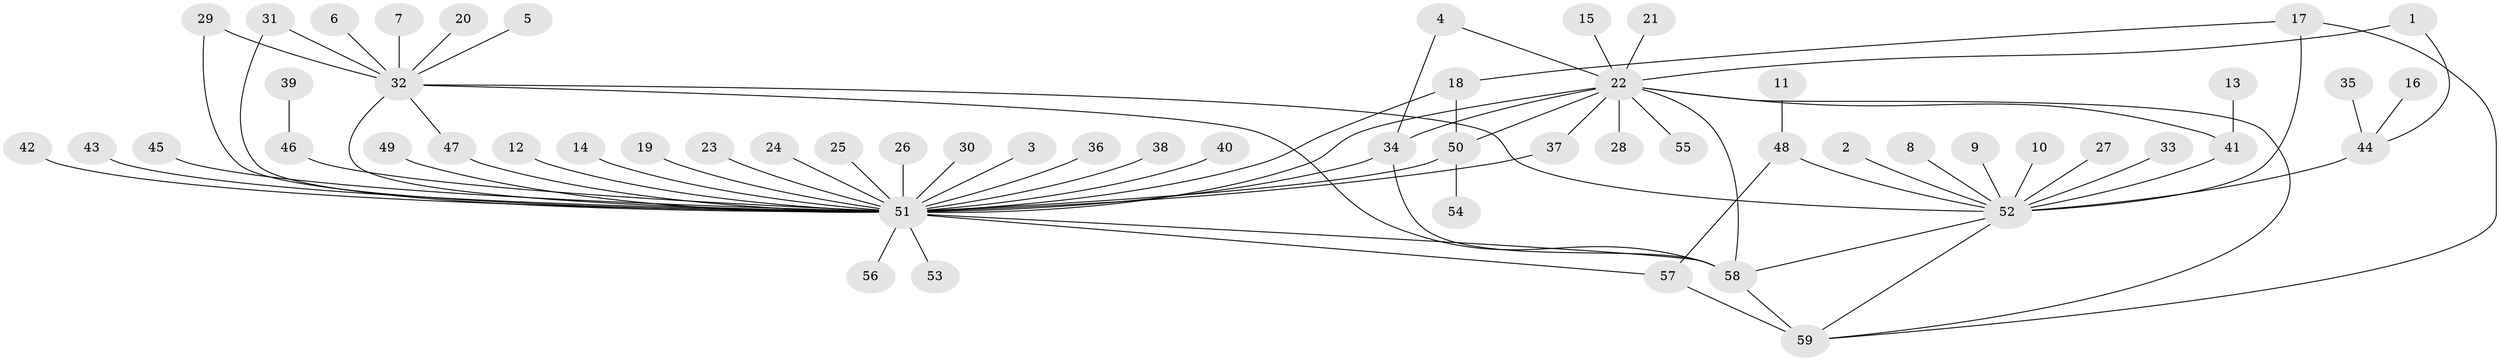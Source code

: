 // original degree distribution, {12: 0.01694915254237288, 17: 0.01694915254237288, 9: 0.01694915254237288, 4: 0.06779661016949153, 2: 0.13559322033898305, 1: 0.559322033898305, 10: 0.01694915254237288, 3: 0.11864406779661017, 5: 0.0423728813559322, 13: 0.00847457627118644}
// Generated by graph-tools (version 1.1) at 2025/49/03/09/25 03:49:59]
// undirected, 59 vertices, 78 edges
graph export_dot {
graph [start="1"]
  node [color=gray90,style=filled];
  1;
  2;
  3;
  4;
  5;
  6;
  7;
  8;
  9;
  10;
  11;
  12;
  13;
  14;
  15;
  16;
  17;
  18;
  19;
  20;
  21;
  22;
  23;
  24;
  25;
  26;
  27;
  28;
  29;
  30;
  31;
  32;
  33;
  34;
  35;
  36;
  37;
  38;
  39;
  40;
  41;
  42;
  43;
  44;
  45;
  46;
  47;
  48;
  49;
  50;
  51;
  52;
  53;
  54;
  55;
  56;
  57;
  58;
  59;
  1 -- 22 [weight=1.0];
  1 -- 44 [weight=1.0];
  2 -- 52 [weight=1.0];
  3 -- 51 [weight=1.0];
  4 -- 22 [weight=1.0];
  4 -- 34 [weight=1.0];
  5 -- 32 [weight=1.0];
  6 -- 32 [weight=1.0];
  7 -- 32 [weight=1.0];
  8 -- 52 [weight=1.0];
  9 -- 52 [weight=1.0];
  10 -- 52 [weight=1.0];
  11 -- 48 [weight=1.0];
  12 -- 51 [weight=1.0];
  13 -- 41 [weight=1.0];
  14 -- 51 [weight=1.0];
  15 -- 22 [weight=1.0];
  16 -- 44 [weight=1.0];
  17 -- 18 [weight=1.0];
  17 -- 52 [weight=1.0];
  17 -- 59 [weight=1.0];
  18 -- 50 [weight=1.0];
  18 -- 51 [weight=1.0];
  19 -- 51 [weight=1.0];
  20 -- 32 [weight=1.0];
  21 -- 22 [weight=1.0];
  22 -- 28 [weight=1.0];
  22 -- 34 [weight=1.0];
  22 -- 37 [weight=1.0];
  22 -- 41 [weight=1.0];
  22 -- 50 [weight=1.0];
  22 -- 51 [weight=2.0];
  22 -- 55 [weight=1.0];
  22 -- 58 [weight=2.0];
  22 -- 59 [weight=1.0];
  23 -- 51 [weight=1.0];
  24 -- 51 [weight=1.0];
  25 -- 51 [weight=1.0];
  26 -- 51 [weight=1.0];
  27 -- 52 [weight=1.0];
  29 -- 32 [weight=1.0];
  29 -- 51 [weight=1.0];
  30 -- 51 [weight=1.0];
  31 -- 32 [weight=1.0];
  31 -- 51 [weight=1.0];
  32 -- 47 [weight=1.0];
  32 -- 51 [weight=2.0];
  32 -- 52 [weight=1.0];
  32 -- 58 [weight=1.0];
  33 -- 52 [weight=1.0];
  34 -- 51 [weight=1.0];
  34 -- 58 [weight=1.0];
  35 -- 44 [weight=1.0];
  36 -- 51 [weight=1.0];
  37 -- 51 [weight=1.0];
  38 -- 51 [weight=1.0];
  39 -- 46 [weight=1.0];
  40 -- 51 [weight=1.0];
  41 -- 52 [weight=1.0];
  42 -- 51 [weight=1.0];
  43 -- 51 [weight=1.0];
  44 -- 52 [weight=2.0];
  45 -- 51 [weight=1.0];
  46 -- 51 [weight=1.0];
  47 -- 51 [weight=1.0];
  48 -- 52 [weight=1.0];
  48 -- 57 [weight=1.0];
  49 -- 51 [weight=1.0];
  50 -- 51 [weight=2.0];
  50 -- 54 [weight=1.0];
  51 -- 53 [weight=1.0];
  51 -- 56 [weight=1.0];
  51 -- 57 [weight=2.0];
  51 -- 58 [weight=2.0];
  52 -- 58 [weight=1.0];
  52 -- 59 [weight=1.0];
  57 -- 59 [weight=2.0];
  58 -- 59 [weight=1.0];
}
